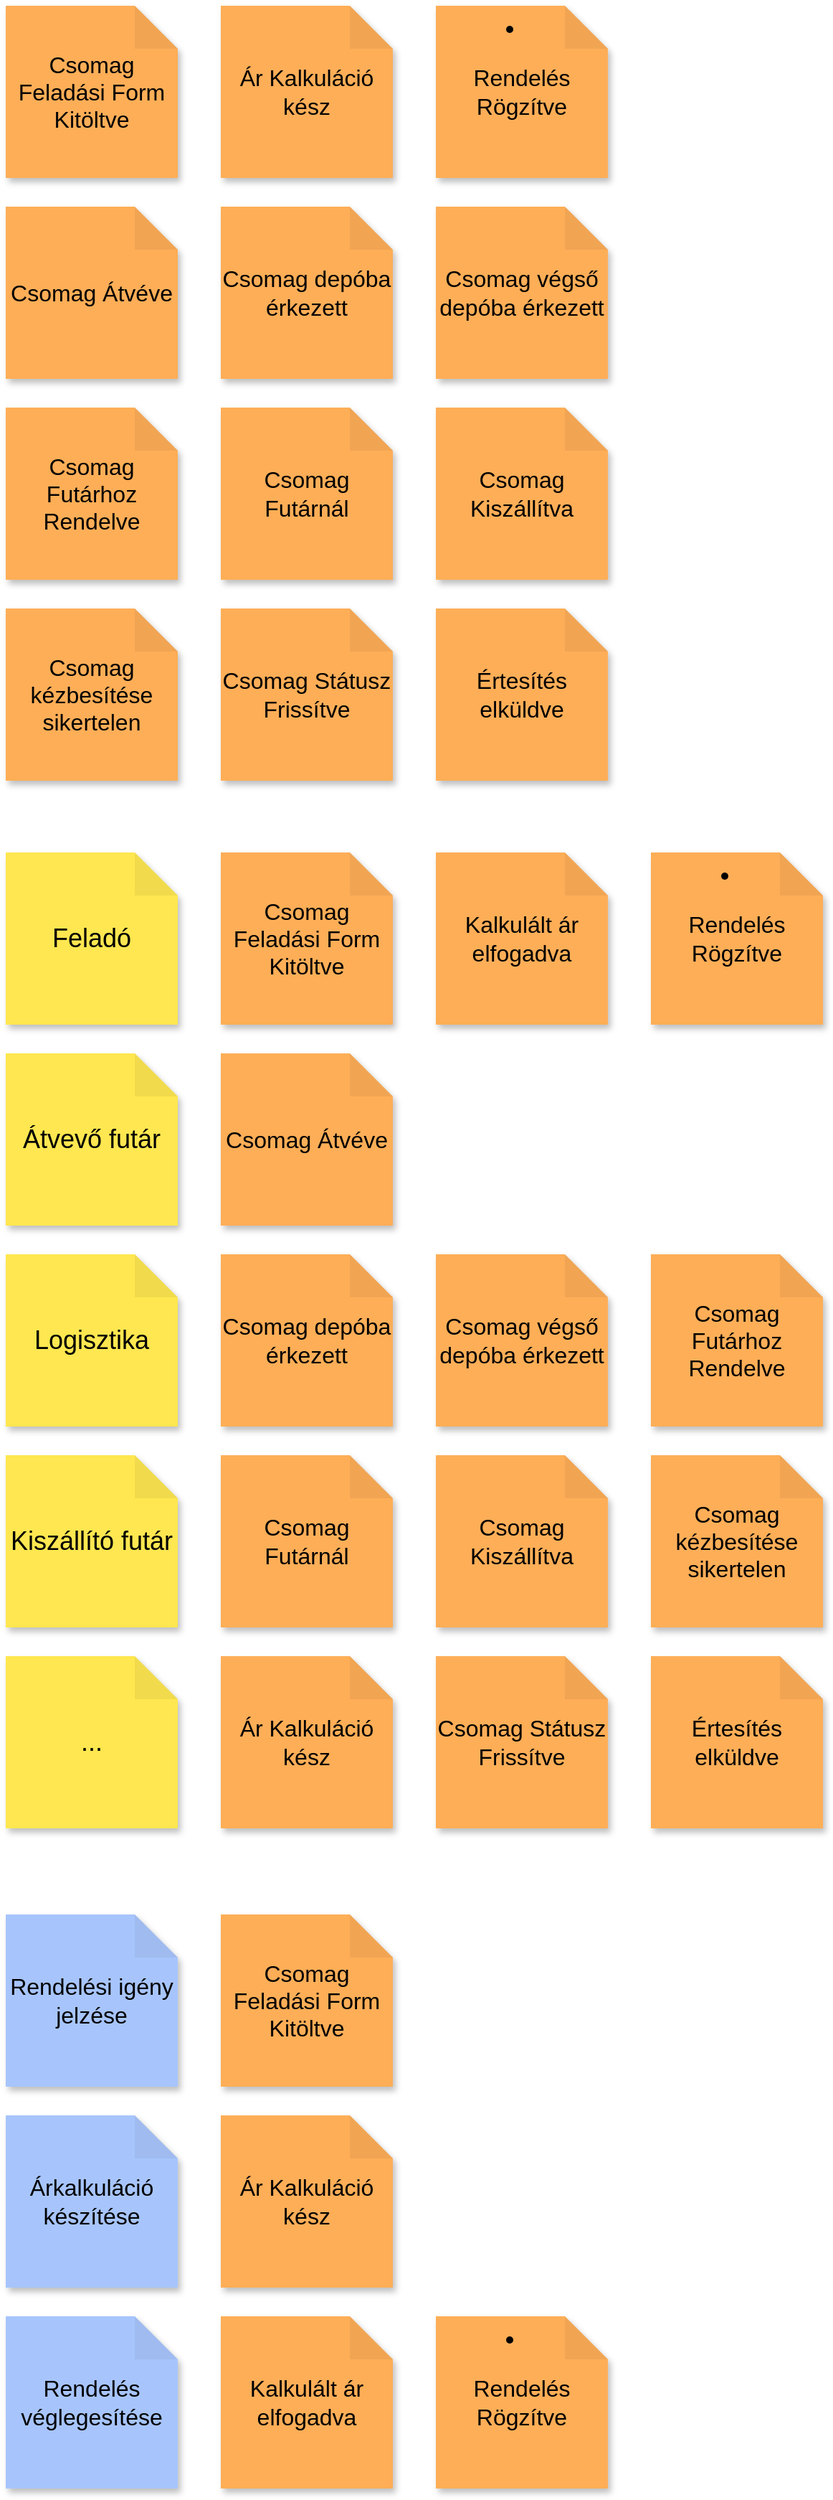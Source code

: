 <mxfile version="28.2.3">
  <diagram name="Page-1" id="tdrJWICteNO9RwJ1yDNZ">
    <mxGraphModel dx="1209" dy="1171" grid="1" gridSize="10" guides="1" tooltips="1" connect="1" arrows="1" fold="1" page="1" pageScale="1" pageWidth="3300" pageHeight="4681" math="0" shadow="0">
      <root>
        <mxCell id="0" />
        <mxCell id="1" parent="0" />
        <mxCell id="OkvGjO-pTR2yJRHpKqQb-2" value="Csomag Feladási Form Kitöltve" style="shape=note;whiteSpace=wrap;html=1;backgroundOutline=1;darkOpacity=0.05;fillColor=#feae57;strokeColor=none;fontSize=16;fontStyle=0;rotation=0;shadow=1;" parent="1" vertex="1">
          <mxGeometry x="90" y="90" width="120" height="120" as="geometry" />
        </mxCell>
        <mxCell id="OkvGjO-pTR2yJRHpKqQb-3" value="Ár Kalkuláció kész" style="shape=note;whiteSpace=wrap;html=1;backgroundOutline=1;darkOpacity=0.05;fillColor=#feae57;strokeColor=none;fontSize=16;fontStyle=0;rotation=0;shadow=1;" parent="1" vertex="1">
          <mxGeometry x="240" y="90" width="120" height="120" as="geometry" />
        </mxCell>
        <mxCell id="OkvGjO-pTR2yJRHpKqQb-4" value="&lt;li class=&quot;py-0 my-0 prose-p:pt-0 prose-p:mb-2 prose-p:my-0 [&amp;amp;&amp;gt;p]:pt-0 [&amp;amp;&amp;gt;p]:mb-2 [&amp;amp;&amp;gt;p]:my-0&quot;&gt;&lt;br/&gt;&lt;p class=&quot;my-2 [&amp;amp;+p]:mt-4 [&amp;amp;_strong:has(+br)]:inline-block [&amp;amp;_strong:has(+br)]:pb-2&quot;&gt;Rendelés Rögzítve&lt;/p&gt;&lt;br/&gt;&lt;/li&gt;" style="shape=note;whiteSpace=wrap;html=1;backgroundOutline=1;darkOpacity=0.05;fillColor=#feae57;strokeColor=none;fontSize=16;fontStyle=0;rotation=0;shadow=1;" parent="1" vertex="1">
          <mxGeometry x="390" y="90" width="120" height="120" as="geometry" />
        </mxCell>
        <mxCell id="OkvGjO-pTR2yJRHpKqQb-5" value="Csomag Átvéve" style="shape=note;whiteSpace=wrap;html=1;backgroundOutline=1;darkOpacity=0.05;fillColor=#feae57;strokeColor=none;fontSize=16;fontStyle=0;rotation=0;shadow=1;" parent="1" vertex="1">
          <mxGeometry x="90" y="230" width="120" height="120" as="geometry" />
        </mxCell>
        <mxCell id="OkvGjO-pTR2yJRHpKqQb-6" value="Csomag depóba érkezett" style="shape=note;whiteSpace=wrap;html=1;backgroundOutline=1;darkOpacity=0.05;fillColor=#feae57;strokeColor=none;fontSize=16;fontStyle=0;rotation=0;shadow=1;" parent="1" vertex="1">
          <mxGeometry x="240" y="230" width="120" height="120" as="geometry" />
        </mxCell>
        <mxCell id="OkvGjO-pTR2yJRHpKqQb-7" value="Csomag végső depóba érkezett" style="shape=note;whiteSpace=wrap;html=1;backgroundOutline=1;darkOpacity=0.05;fillColor=#feae57;strokeColor=none;fontSize=16;fontStyle=0;rotation=0;shadow=1;" parent="1" vertex="1">
          <mxGeometry x="390" y="230" width="120" height="120" as="geometry" />
        </mxCell>
        <mxCell id="OkvGjO-pTR2yJRHpKqQb-8" value="Csomag Futárhoz Rendelve" style="shape=note;whiteSpace=wrap;html=1;backgroundOutline=1;darkOpacity=0.05;fillColor=#feae57;strokeColor=none;fontSize=16;fontStyle=0;rotation=0;shadow=1;" parent="1" vertex="1">
          <mxGeometry x="90" y="370" width="120" height="120" as="geometry" />
        </mxCell>
        <mxCell id="OkvGjO-pTR2yJRHpKqQb-9" value="Csomag Futárnál" style="shape=note;whiteSpace=wrap;html=1;backgroundOutline=1;darkOpacity=0.05;fillColor=#feae57;strokeColor=none;fontSize=16;fontStyle=0;rotation=0;shadow=1;" parent="1" vertex="1">
          <mxGeometry x="240" y="370" width="120" height="120" as="geometry" />
        </mxCell>
        <mxCell id="OkvGjO-pTR2yJRHpKqQb-10" value="Csomag Kiszállítva" style="shape=note;whiteSpace=wrap;html=1;backgroundOutline=1;darkOpacity=0.05;fillColor=#feae57;strokeColor=none;fontSize=16;fontStyle=0;rotation=0;shadow=1;" parent="1" vertex="1">
          <mxGeometry x="390" y="370" width="120" height="120" as="geometry" />
        </mxCell>
        <mxCell id="OkvGjO-pTR2yJRHpKqQb-11" value="Csomag kézbesítése sikertelen" style="shape=note;whiteSpace=wrap;html=1;backgroundOutline=1;darkOpacity=0.05;fillColor=#feae57;strokeColor=none;fontSize=16;fontStyle=0;rotation=0;shadow=1;" parent="1" vertex="1">
          <mxGeometry x="90" y="510" width="120" height="120" as="geometry" />
        </mxCell>
        <mxCell id="OkvGjO-pTR2yJRHpKqQb-12" value="Csomag Státusz Frissítve" style="shape=note;whiteSpace=wrap;html=1;backgroundOutline=1;darkOpacity=0.05;fillColor=#feae57;strokeColor=none;fontSize=16;fontStyle=0;rotation=0;shadow=1;" parent="1" vertex="1">
          <mxGeometry x="240" y="510" width="120" height="120" as="geometry" />
        </mxCell>
        <mxCell id="OkvGjO-pTR2yJRHpKqQb-13" value="Értesítés elküldve" style="shape=note;whiteSpace=wrap;html=1;backgroundOutline=1;darkOpacity=0.05;fillColor=#feae57;strokeColor=none;fontSize=16;fontStyle=0;rotation=0;shadow=1;" parent="1" vertex="1">
          <mxGeometry x="390" y="510" width="120" height="120" as="geometry" />
        </mxCell>
        <mxCell id="OkvGjO-pTR2yJRHpKqQb-14" value="Feladó" style="shape=note;whiteSpace=wrap;html=1;backgroundOutline=1;darkOpacity=0.05;fillColor=#FEE750;strokeColor=none;fontSize=18;fontStyle=0;rotation=0;shadow=1;" parent="1" vertex="1">
          <mxGeometry x="90" y="680" width="120" height="120" as="geometry" />
        </mxCell>
        <mxCell id="OkvGjO-pTR2yJRHpKqQb-15" value="Csomag Feladási Form Kitöltve" style="shape=note;whiteSpace=wrap;html=1;backgroundOutline=1;darkOpacity=0.05;fillColor=#feae57;strokeColor=none;fontSize=16;fontStyle=0;rotation=0;shadow=1;" parent="1" vertex="1">
          <mxGeometry x="240" y="680" width="120" height="120" as="geometry" />
        </mxCell>
        <mxCell id="OkvGjO-pTR2yJRHpKqQb-16" value="Ár Kalkuláció kész" style="shape=note;whiteSpace=wrap;html=1;backgroundOutline=1;darkOpacity=0.05;fillColor=#feae57;strokeColor=none;fontSize=16;fontStyle=0;rotation=0;shadow=1;" parent="1" vertex="1">
          <mxGeometry x="240" y="1240" width="120" height="120" as="geometry" />
        </mxCell>
        <mxCell id="OkvGjO-pTR2yJRHpKqQb-17" value="&lt;li class=&quot;py-0 my-0 prose-p:pt-0 prose-p:mb-2 prose-p:my-0 [&amp;amp;&amp;gt;p]:pt-0 [&amp;amp;&amp;gt;p]:mb-2 [&amp;amp;&amp;gt;p]:my-0&quot;&gt;&lt;br/&gt;&lt;p class=&quot;my-2 [&amp;amp;+p]:mt-4 [&amp;amp;_strong:has(+br)]:inline-block [&amp;amp;_strong:has(+br)]:pb-2&quot;&gt;Rendelés Rögzítve&lt;/p&gt;&lt;br/&gt;&lt;/li&gt;" style="shape=note;whiteSpace=wrap;html=1;backgroundOutline=1;darkOpacity=0.05;fillColor=#feae57;strokeColor=none;fontSize=16;fontStyle=0;rotation=0;shadow=1;" parent="1" vertex="1">
          <mxGeometry x="540" y="680" width="120" height="120" as="geometry" />
        </mxCell>
        <mxCell id="OkvGjO-pTR2yJRHpKqQb-18" value="Átvevő futár" style="shape=note;whiteSpace=wrap;html=1;backgroundOutline=1;darkOpacity=0.05;fillColor=#FEE750;strokeColor=none;fontSize=18;fontStyle=0;rotation=0;shadow=1;" parent="1" vertex="1">
          <mxGeometry x="90" y="820" width="120" height="120" as="geometry" />
        </mxCell>
        <mxCell id="OkvGjO-pTR2yJRHpKqQb-19" value="Csomag Átvéve" style="shape=note;whiteSpace=wrap;html=1;backgroundOutline=1;darkOpacity=0.05;fillColor=#feae57;strokeColor=none;fontSize=16;fontStyle=0;rotation=0;shadow=1;" parent="1" vertex="1">
          <mxGeometry x="240" y="820" width="120" height="120" as="geometry" />
        </mxCell>
        <mxCell id="OkvGjO-pTR2yJRHpKqQb-20" value="Logisztika" style="shape=note;whiteSpace=wrap;html=1;backgroundOutline=1;darkOpacity=0.05;fillColor=#FEE750;strokeColor=none;fontSize=18;fontStyle=0;rotation=0;shadow=1;" parent="1" vertex="1">
          <mxGeometry x="90" y="960" width="120" height="120" as="geometry" />
        </mxCell>
        <mxCell id="OkvGjO-pTR2yJRHpKqQb-21" value="Csomag depóba érkezett" style="shape=note;whiteSpace=wrap;html=1;backgroundOutline=1;darkOpacity=0.05;fillColor=#feae57;strokeColor=none;fontSize=16;fontStyle=0;rotation=0;shadow=1;" parent="1" vertex="1">
          <mxGeometry x="240" y="960" width="120" height="120" as="geometry" />
        </mxCell>
        <mxCell id="OkvGjO-pTR2yJRHpKqQb-22" value="Csomag végső depóba érkezett" style="shape=note;whiteSpace=wrap;html=1;backgroundOutline=1;darkOpacity=0.05;fillColor=#feae57;strokeColor=none;fontSize=16;fontStyle=0;rotation=0;shadow=1;" parent="1" vertex="1">
          <mxGeometry x="390" y="960" width="120" height="120" as="geometry" />
        </mxCell>
        <mxCell id="OkvGjO-pTR2yJRHpKqQb-23" value="Csomag Futárhoz Rendelve" style="shape=note;whiteSpace=wrap;html=1;backgroundOutline=1;darkOpacity=0.05;fillColor=#feae57;strokeColor=none;fontSize=16;fontStyle=0;rotation=0;shadow=1;" parent="1" vertex="1">
          <mxGeometry x="540" y="960" width="120" height="120" as="geometry" />
        </mxCell>
        <mxCell id="OkvGjO-pTR2yJRHpKqQb-24" value="Kiszállító futár" style="shape=note;whiteSpace=wrap;html=1;backgroundOutline=1;darkOpacity=0.05;fillColor=#FEE750;strokeColor=none;fontSize=18;fontStyle=0;rotation=0;shadow=1;" parent="1" vertex="1">
          <mxGeometry x="90" y="1100" width="120" height="120" as="geometry" />
        </mxCell>
        <mxCell id="OkvGjO-pTR2yJRHpKqQb-25" value="Csomag Futárnál" style="shape=note;whiteSpace=wrap;html=1;backgroundOutline=1;darkOpacity=0.05;fillColor=#feae57;strokeColor=none;fontSize=16;fontStyle=0;rotation=0;shadow=1;" parent="1" vertex="1">
          <mxGeometry x="240" y="1100" width="120" height="120" as="geometry" />
        </mxCell>
        <mxCell id="OkvGjO-pTR2yJRHpKqQb-26" value="Csomag Kiszállítva" style="shape=note;whiteSpace=wrap;html=1;backgroundOutline=1;darkOpacity=0.05;fillColor=#feae57;strokeColor=none;fontSize=16;fontStyle=0;rotation=0;shadow=1;" parent="1" vertex="1">
          <mxGeometry x="390" y="1100" width="120" height="120" as="geometry" />
        </mxCell>
        <mxCell id="OkvGjO-pTR2yJRHpKqQb-27" value="Csomag kézbesítése sikertelen" style="shape=note;whiteSpace=wrap;html=1;backgroundOutline=1;darkOpacity=0.05;fillColor=#feae57;strokeColor=none;fontSize=16;fontStyle=0;rotation=0;shadow=1;" parent="1" vertex="1">
          <mxGeometry x="540" y="1100" width="120" height="120" as="geometry" />
        </mxCell>
        <mxCell id="OkvGjO-pTR2yJRHpKqQb-28" value="Csomag Státusz Frissítve" style="shape=note;whiteSpace=wrap;html=1;backgroundOutline=1;darkOpacity=0.05;fillColor=#feae57;strokeColor=none;fontSize=16;fontStyle=0;rotation=0;shadow=1;" parent="1" vertex="1">
          <mxGeometry x="390" y="1240" width="120" height="120" as="geometry" />
        </mxCell>
        <mxCell id="OkvGjO-pTR2yJRHpKqQb-29" value="Értesítés elküldve" style="shape=note;whiteSpace=wrap;html=1;backgroundOutline=1;darkOpacity=0.05;fillColor=#feae57;strokeColor=none;fontSize=16;fontStyle=0;rotation=0;shadow=1;" parent="1" vertex="1">
          <mxGeometry x="540" y="1240" width="120" height="120" as="geometry" />
        </mxCell>
        <mxCell id="tMBHwN0ZsUPaGt-Wvjw5-1" value="..." style="shape=note;whiteSpace=wrap;html=1;backgroundOutline=1;darkOpacity=0.05;fillColor=#FEE750;strokeColor=none;fontSize=18;fontStyle=0;rotation=0;shadow=1;" vertex="1" parent="1">
          <mxGeometry x="90" y="1240" width="120" height="120" as="geometry" />
        </mxCell>
        <mxCell id="tMBHwN0ZsUPaGt-Wvjw5-2" value="Rendelési igény jelzése" style="shape=note;whiteSpace=wrap;html=1;backgroundOutline=1;darkOpacity=0.05;fillColor=#a7c5fc;strokeColor=none;fontSize=16;fontStyle=0;rotation=0;shadow=1;" vertex="1" parent="1">
          <mxGeometry x="90" y="1420" width="120" height="120" as="geometry" />
        </mxCell>
        <mxCell id="tMBHwN0ZsUPaGt-Wvjw5-3" value="Kalkulált ár elfogadva" style="shape=note;whiteSpace=wrap;html=1;backgroundOutline=1;darkOpacity=0.05;fillColor=#feae57;strokeColor=none;fontSize=16;fontStyle=0;rotation=0;shadow=1;" vertex="1" parent="1">
          <mxGeometry x="390" y="680" width="120" height="120" as="geometry" />
        </mxCell>
        <mxCell id="tMBHwN0ZsUPaGt-Wvjw5-4" value="Csomag Feladási Form Kitöltve" style="shape=note;whiteSpace=wrap;html=1;backgroundOutline=1;darkOpacity=0.05;fillColor=#feae57;strokeColor=none;fontSize=16;fontStyle=0;rotation=0;shadow=1;" vertex="1" parent="1">
          <mxGeometry x="240" y="1420" width="120" height="120" as="geometry" />
        </mxCell>
        <mxCell id="tMBHwN0ZsUPaGt-Wvjw5-5" value="Kalkulált ár elfogadva" style="shape=note;whiteSpace=wrap;html=1;backgroundOutline=1;darkOpacity=0.05;fillColor=#feae57;strokeColor=none;fontSize=16;fontStyle=0;rotation=0;shadow=1;" vertex="1" parent="1">
          <mxGeometry x="240" y="1700" width="120" height="120" as="geometry" />
        </mxCell>
        <mxCell id="tMBHwN0ZsUPaGt-Wvjw5-6" value="Árkalkuláció készítése" style="shape=note;whiteSpace=wrap;html=1;backgroundOutline=1;darkOpacity=0.05;fillColor=#a7c5fc;strokeColor=none;fontSize=16;fontStyle=0;rotation=0;shadow=1;" vertex="1" parent="1">
          <mxGeometry x="90" y="1560" width="120" height="120" as="geometry" />
        </mxCell>
        <mxCell id="tMBHwN0ZsUPaGt-Wvjw5-7" value="Ár Kalkuláció kész" style="shape=note;whiteSpace=wrap;html=1;backgroundOutline=1;darkOpacity=0.05;fillColor=#feae57;strokeColor=none;fontSize=16;fontStyle=0;rotation=0;shadow=1;" vertex="1" parent="1">
          <mxGeometry x="240" y="1560" width="120" height="120" as="geometry" />
        </mxCell>
        <mxCell id="tMBHwN0ZsUPaGt-Wvjw5-8" value="Rendelés véglegesítése" style="shape=note;whiteSpace=wrap;html=1;backgroundOutline=1;darkOpacity=0.05;fillColor=#a7c5fc;strokeColor=none;fontSize=16;fontStyle=0;rotation=0;shadow=1;" vertex="1" parent="1">
          <mxGeometry x="90" y="1700" width="120" height="120" as="geometry" />
        </mxCell>
        <mxCell id="tMBHwN0ZsUPaGt-Wvjw5-9" value="&lt;li class=&quot;py-0 my-0 prose-p:pt-0 prose-p:mb-2 prose-p:my-0 [&amp;amp;&amp;gt;p]:pt-0 [&amp;amp;&amp;gt;p]:mb-2 [&amp;amp;&amp;gt;p]:my-0&quot;&gt;&lt;br/&gt;&lt;p class=&quot;my-2 [&amp;amp;+p]:mt-4 [&amp;amp;_strong:has(+br)]:inline-block [&amp;amp;_strong:has(+br)]:pb-2&quot;&gt;Rendelés Rögzítve&lt;/p&gt;&lt;br/&gt;&lt;/li&gt;" style="shape=note;whiteSpace=wrap;html=1;backgroundOutline=1;darkOpacity=0.05;fillColor=#feae57;strokeColor=none;fontSize=16;fontStyle=0;rotation=0;shadow=1;" vertex="1" parent="1">
          <mxGeometry x="390" y="1700" width="120" height="120" as="geometry" />
        </mxCell>
      </root>
    </mxGraphModel>
  </diagram>
</mxfile>
